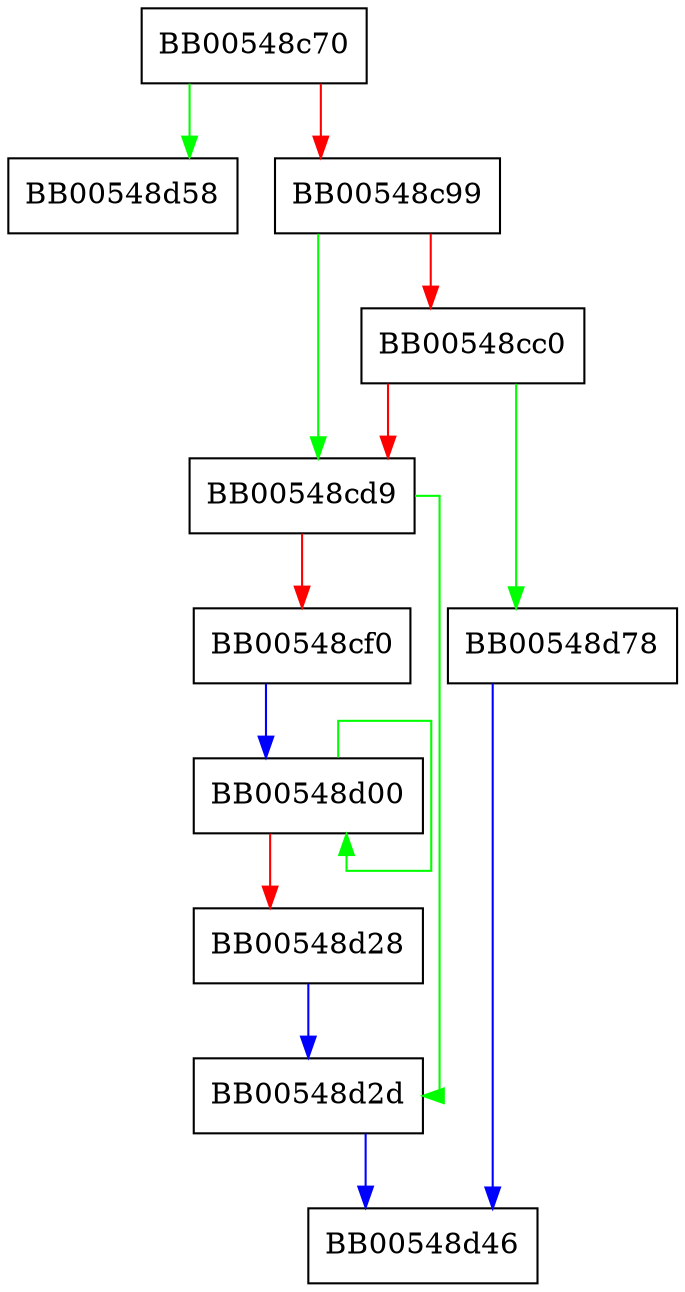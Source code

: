 digraph bn_rshift_fixed_top {
  node [shape="box"];
  graph [splines=ortho];
  BB00548c70 -> BB00548d58 [color="green"];
  BB00548c70 -> BB00548c99 [color="red"];
  BB00548c99 -> BB00548cd9 [color="green"];
  BB00548c99 -> BB00548cc0 [color="red"];
  BB00548cc0 -> BB00548d78 [color="green"];
  BB00548cc0 -> BB00548cd9 [color="red"];
  BB00548cd9 -> BB00548d2d [color="green"];
  BB00548cd9 -> BB00548cf0 [color="red"];
  BB00548cf0 -> BB00548d00 [color="blue"];
  BB00548d00 -> BB00548d00 [color="green"];
  BB00548d00 -> BB00548d28 [color="red"];
  BB00548d28 -> BB00548d2d [color="blue"];
  BB00548d2d -> BB00548d46 [color="blue"];
  BB00548d78 -> BB00548d46 [color="blue"];
}